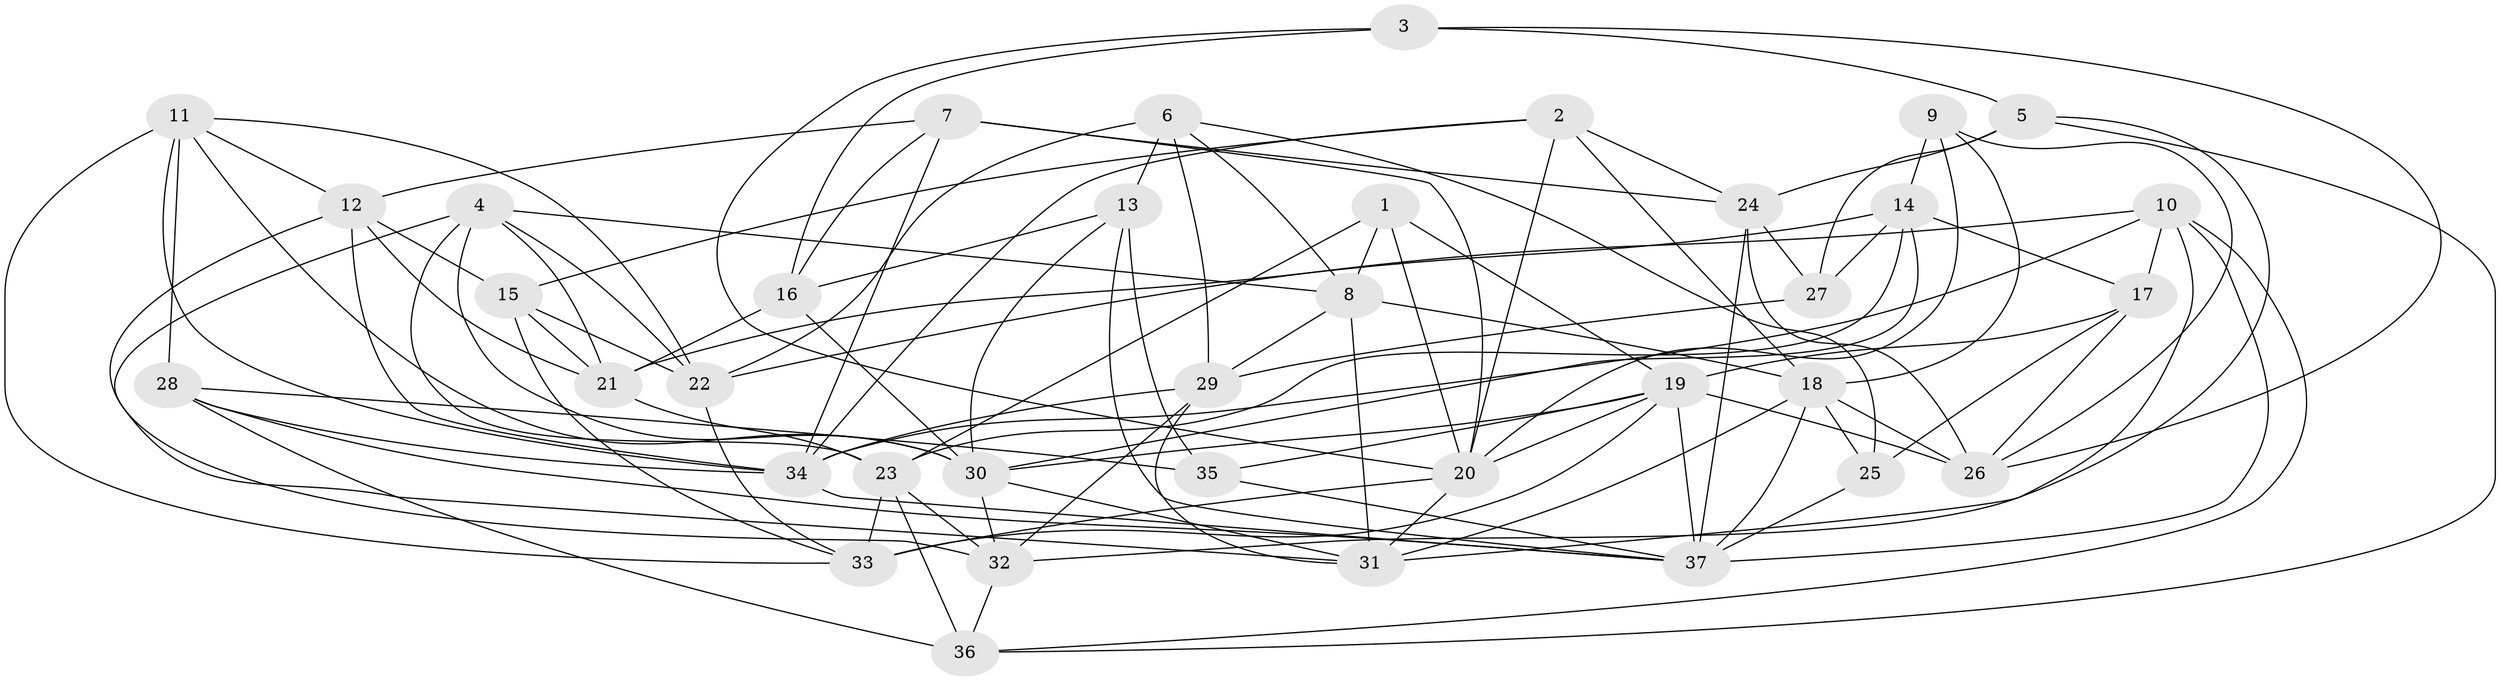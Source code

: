 // original degree distribution, {4: 1.0}
// Generated by graph-tools (version 1.1) at 2025/38/03/04/25 23:38:19]
// undirected, 37 vertices, 107 edges
graph export_dot {
  node [color=gray90,style=filled];
  1;
  2;
  3;
  4;
  5;
  6;
  7;
  8;
  9;
  10;
  11;
  12;
  13;
  14;
  15;
  16;
  17;
  18;
  19;
  20;
  21;
  22;
  23;
  24;
  25;
  26;
  27;
  28;
  29;
  30;
  31;
  32;
  33;
  34;
  35;
  36;
  37;
  1 -- 8 [weight=1.0];
  1 -- 19 [weight=1.0];
  1 -- 20 [weight=1.0];
  1 -- 23 [weight=1.0];
  2 -- 15 [weight=1.0];
  2 -- 18 [weight=1.0];
  2 -- 20 [weight=2.0];
  2 -- 24 [weight=1.0];
  2 -- 34 [weight=1.0];
  3 -- 5 [weight=1.0];
  3 -- 16 [weight=1.0];
  3 -- 20 [weight=1.0];
  3 -- 26 [weight=1.0];
  4 -- 8 [weight=1.0];
  4 -- 21 [weight=1.0];
  4 -- 22 [weight=1.0];
  4 -- 23 [weight=1.0];
  4 -- 30 [weight=1.0];
  4 -- 32 [weight=1.0];
  5 -- 24 [weight=2.0];
  5 -- 27 [weight=1.0];
  5 -- 32 [weight=1.0];
  5 -- 36 [weight=1.0];
  6 -- 8 [weight=1.0];
  6 -- 13 [weight=2.0];
  6 -- 22 [weight=1.0];
  6 -- 25 [weight=1.0];
  6 -- 29 [weight=1.0];
  7 -- 12 [weight=1.0];
  7 -- 16 [weight=1.0];
  7 -- 20 [weight=2.0];
  7 -- 24 [weight=1.0];
  7 -- 34 [weight=1.0];
  8 -- 18 [weight=1.0];
  8 -- 29 [weight=1.0];
  8 -- 31 [weight=1.0];
  9 -- 14 [weight=1.0];
  9 -- 18 [weight=1.0];
  9 -- 20 [weight=1.0];
  9 -- 26 [weight=1.0];
  10 -- 17 [weight=1.0];
  10 -- 22 [weight=1.0];
  10 -- 31 [weight=1.0];
  10 -- 34 [weight=1.0];
  10 -- 36 [weight=1.0];
  10 -- 37 [weight=1.0];
  11 -- 12 [weight=1.0];
  11 -- 22 [weight=1.0];
  11 -- 28 [weight=1.0];
  11 -- 30 [weight=1.0];
  11 -- 33 [weight=1.0];
  11 -- 34 [weight=1.0];
  12 -- 15 [weight=1.0];
  12 -- 21 [weight=1.0];
  12 -- 31 [weight=1.0];
  12 -- 34 [weight=1.0];
  13 -- 16 [weight=1.0];
  13 -- 30 [weight=1.0];
  13 -- 35 [weight=1.0];
  13 -- 37 [weight=1.0];
  14 -- 17 [weight=1.0];
  14 -- 21 [weight=1.0];
  14 -- 23 [weight=1.0];
  14 -- 27 [weight=1.0];
  14 -- 30 [weight=1.0];
  15 -- 21 [weight=2.0];
  15 -- 22 [weight=1.0];
  15 -- 33 [weight=1.0];
  16 -- 21 [weight=2.0];
  16 -- 30 [weight=1.0];
  17 -- 19 [weight=1.0];
  17 -- 25 [weight=1.0];
  17 -- 26 [weight=2.0];
  18 -- 25 [weight=1.0];
  18 -- 26 [weight=1.0];
  18 -- 31 [weight=2.0];
  18 -- 37 [weight=1.0];
  19 -- 20 [weight=1.0];
  19 -- 26 [weight=2.0];
  19 -- 30 [weight=1.0];
  19 -- 33 [weight=2.0];
  19 -- 35 [weight=1.0];
  19 -- 37 [weight=1.0];
  20 -- 31 [weight=1.0];
  20 -- 33 [weight=1.0];
  21 -- 23 [weight=1.0];
  22 -- 33 [weight=1.0];
  23 -- 32 [weight=1.0];
  23 -- 33 [weight=2.0];
  23 -- 36 [weight=1.0];
  24 -- 26 [weight=3.0];
  24 -- 27 [weight=1.0];
  24 -- 37 [weight=2.0];
  25 -- 37 [weight=1.0];
  27 -- 29 [weight=1.0];
  28 -- 34 [weight=1.0];
  28 -- 35 [weight=1.0];
  28 -- 36 [weight=2.0];
  28 -- 37 [weight=1.0];
  29 -- 31 [weight=1.0];
  29 -- 32 [weight=1.0];
  29 -- 34 [weight=1.0];
  30 -- 31 [weight=1.0];
  30 -- 32 [weight=1.0];
  32 -- 36 [weight=1.0];
  34 -- 37 [weight=1.0];
  35 -- 37 [weight=1.0];
}
